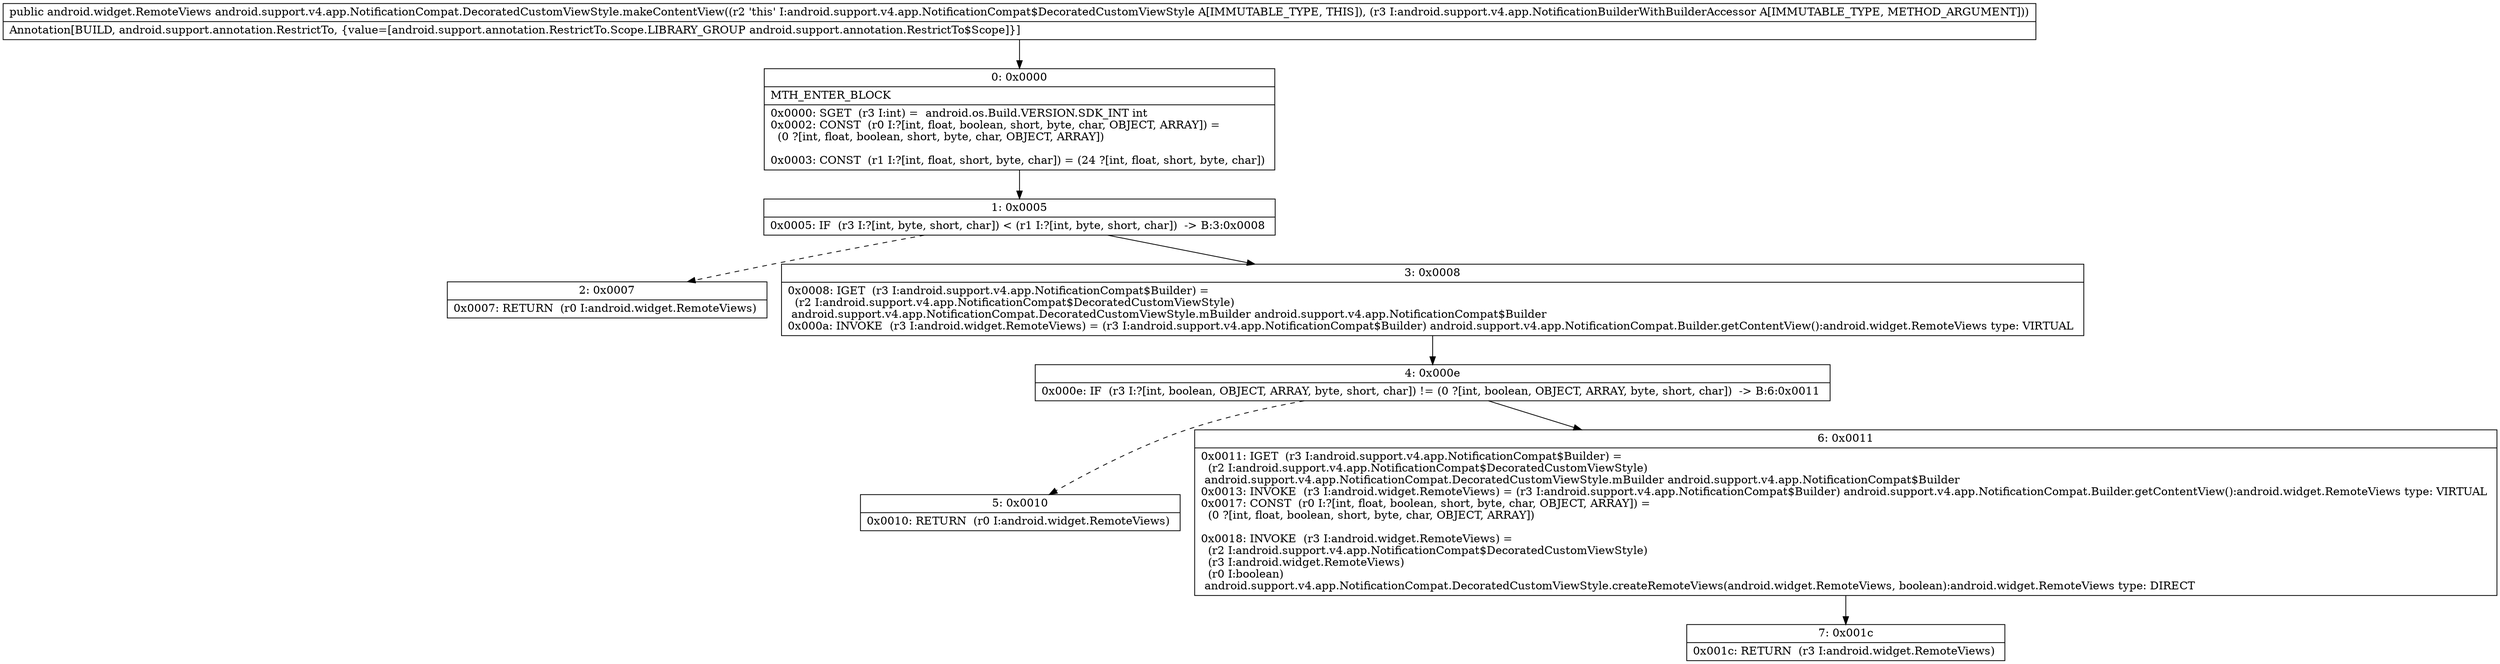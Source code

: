 digraph "CFG forandroid.support.v4.app.NotificationCompat.DecoratedCustomViewStyle.makeContentView(Landroid\/support\/v4\/app\/NotificationBuilderWithBuilderAccessor;)Landroid\/widget\/RemoteViews;" {
Node_0 [shape=record,label="{0\:\ 0x0000|MTH_ENTER_BLOCK\l|0x0000: SGET  (r3 I:int) =  android.os.Build.VERSION.SDK_INT int \l0x0002: CONST  (r0 I:?[int, float, boolean, short, byte, char, OBJECT, ARRAY]) = \l  (0 ?[int, float, boolean, short, byte, char, OBJECT, ARRAY])\l \l0x0003: CONST  (r1 I:?[int, float, short, byte, char]) = (24 ?[int, float, short, byte, char]) \l}"];
Node_1 [shape=record,label="{1\:\ 0x0005|0x0005: IF  (r3 I:?[int, byte, short, char]) \< (r1 I:?[int, byte, short, char])  \-\> B:3:0x0008 \l}"];
Node_2 [shape=record,label="{2\:\ 0x0007|0x0007: RETURN  (r0 I:android.widget.RemoteViews) \l}"];
Node_3 [shape=record,label="{3\:\ 0x0008|0x0008: IGET  (r3 I:android.support.v4.app.NotificationCompat$Builder) = \l  (r2 I:android.support.v4.app.NotificationCompat$DecoratedCustomViewStyle)\l android.support.v4.app.NotificationCompat.DecoratedCustomViewStyle.mBuilder android.support.v4.app.NotificationCompat$Builder \l0x000a: INVOKE  (r3 I:android.widget.RemoteViews) = (r3 I:android.support.v4.app.NotificationCompat$Builder) android.support.v4.app.NotificationCompat.Builder.getContentView():android.widget.RemoteViews type: VIRTUAL \l}"];
Node_4 [shape=record,label="{4\:\ 0x000e|0x000e: IF  (r3 I:?[int, boolean, OBJECT, ARRAY, byte, short, char]) != (0 ?[int, boolean, OBJECT, ARRAY, byte, short, char])  \-\> B:6:0x0011 \l}"];
Node_5 [shape=record,label="{5\:\ 0x0010|0x0010: RETURN  (r0 I:android.widget.RemoteViews) \l}"];
Node_6 [shape=record,label="{6\:\ 0x0011|0x0011: IGET  (r3 I:android.support.v4.app.NotificationCompat$Builder) = \l  (r2 I:android.support.v4.app.NotificationCompat$DecoratedCustomViewStyle)\l android.support.v4.app.NotificationCompat.DecoratedCustomViewStyle.mBuilder android.support.v4.app.NotificationCompat$Builder \l0x0013: INVOKE  (r3 I:android.widget.RemoteViews) = (r3 I:android.support.v4.app.NotificationCompat$Builder) android.support.v4.app.NotificationCompat.Builder.getContentView():android.widget.RemoteViews type: VIRTUAL \l0x0017: CONST  (r0 I:?[int, float, boolean, short, byte, char, OBJECT, ARRAY]) = \l  (0 ?[int, float, boolean, short, byte, char, OBJECT, ARRAY])\l \l0x0018: INVOKE  (r3 I:android.widget.RemoteViews) = \l  (r2 I:android.support.v4.app.NotificationCompat$DecoratedCustomViewStyle)\l  (r3 I:android.widget.RemoteViews)\l  (r0 I:boolean)\l android.support.v4.app.NotificationCompat.DecoratedCustomViewStyle.createRemoteViews(android.widget.RemoteViews, boolean):android.widget.RemoteViews type: DIRECT \l}"];
Node_7 [shape=record,label="{7\:\ 0x001c|0x001c: RETURN  (r3 I:android.widget.RemoteViews) \l}"];
MethodNode[shape=record,label="{public android.widget.RemoteViews android.support.v4.app.NotificationCompat.DecoratedCustomViewStyle.makeContentView((r2 'this' I:android.support.v4.app.NotificationCompat$DecoratedCustomViewStyle A[IMMUTABLE_TYPE, THIS]), (r3 I:android.support.v4.app.NotificationBuilderWithBuilderAccessor A[IMMUTABLE_TYPE, METHOD_ARGUMENT]))  | Annotation[BUILD, android.support.annotation.RestrictTo, \{value=[android.support.annotation.RestrictTo.Scope.LIBRARY_GROUP android.support.annotation.RestrictTo$Scope]\}]\l}"];
MethodNode -> Node_0;
Node_0 -> Node_1;
Node_1 -> Node_2[style=dashed];
Node_1 -> Node_3;
Node_3 -> Node_4;
Node_4 -> Node_5[style=dashed];
Node_4 -> Node_6;
Node_6 -> Node_7;
}

